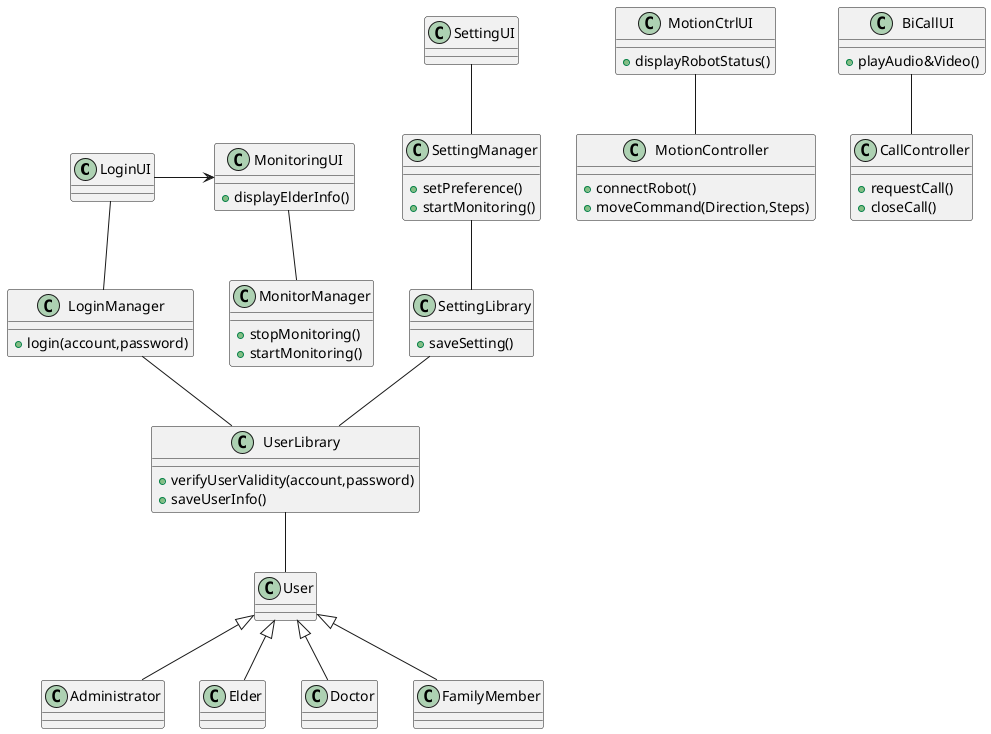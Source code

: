 @startuml
class LoginUI
class SettingUI
class MotionCtrlUI {
+displayRobotStatus()
}
class MonitoringUI {
+displayElderInfo()
}


class BiCallUI {
+playAudio&Video()
}
class LoginManager {
+login(account,password)
}
class SettingManager {
+setPreference()
+startMonitoring()
}
class MotionController {
+connectRobot()
+moveCommand(Direction,Steps)
}
class MonitorManager {
+stopMonitoring()
+startMonitoring()
}
class CallController {
+requestCall()
+closeCall()
}
class UserLibrary {
+verifyUserValidity(account,password)
+saveUserInfo()
}
class SettingLibrary {
+saveSetting()
}
class User
class Administrator
class Elder
class Doctor
class FamilyMember

LoginUI -> MonitoringUI
LoginUI -- LoginManager
SettingUI -- SettingManager
MotionCtrlUI -- MotionController
MonitoringUI -- MonitorManager
BiCallUI -- CallController
LoginManager -- UserLibrary
SettingManager -- SettingLibrary
SettingLibrary -- UserLibrary
UserLibrary -- User
User <|-- Administrator
User <|-- Elder
User <|-- Doctor
User <|-- FamilyMember

@enduml